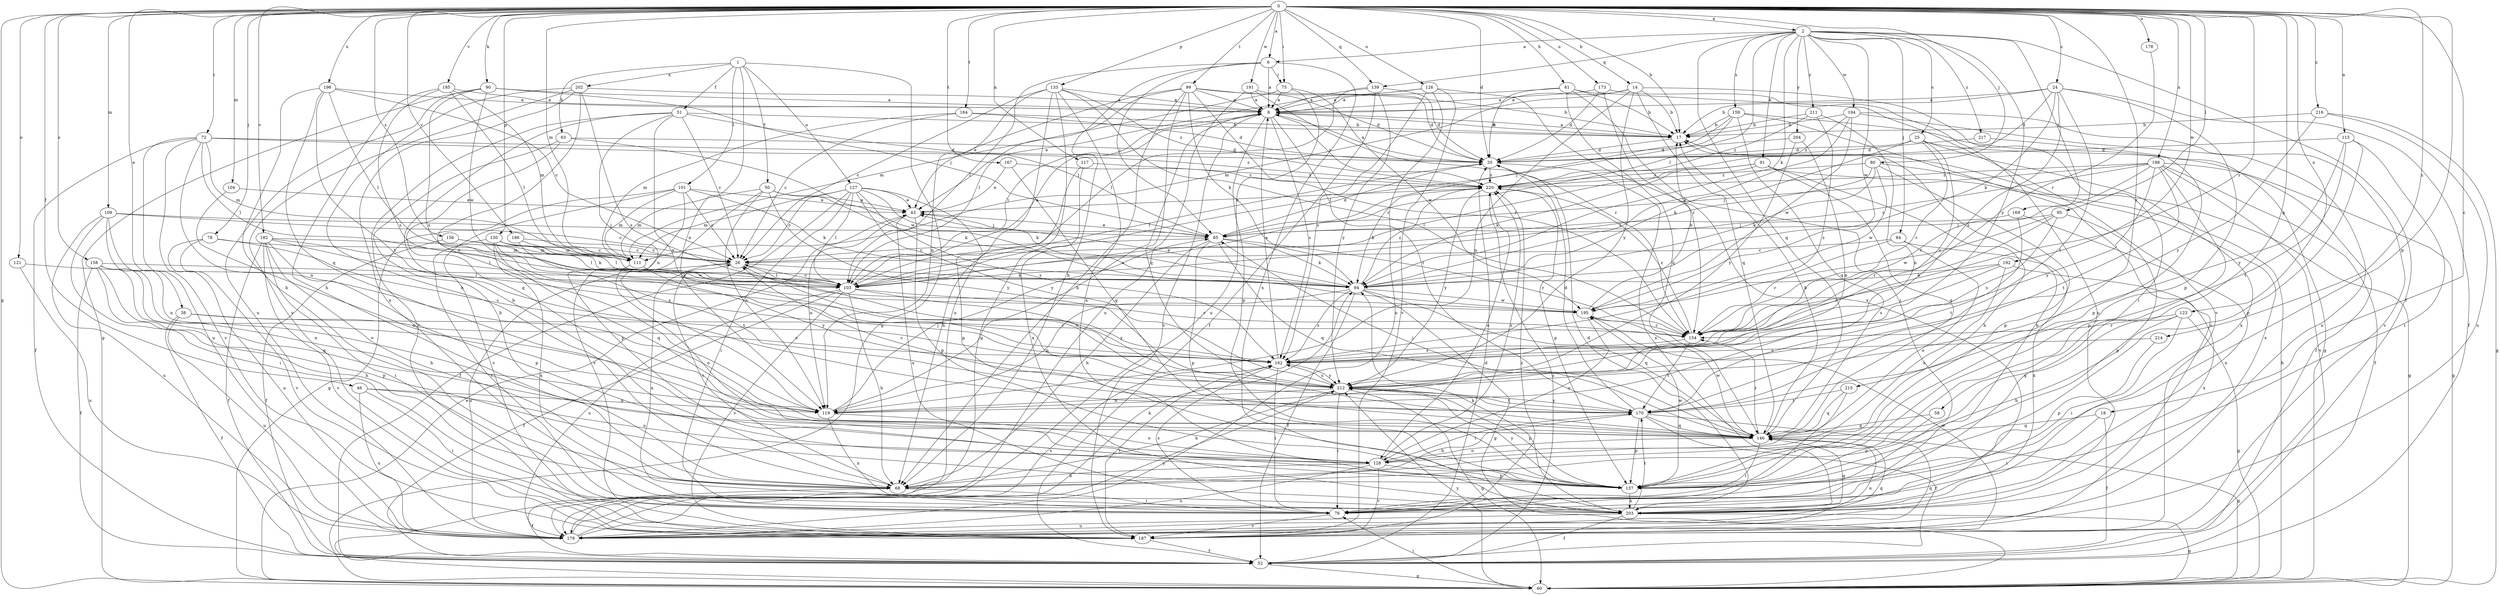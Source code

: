strict digraph  {
0;
1;
2;
6;
8;
14;
17;
18;
24;
25;
26;
35;
38;
43;
46;
50;
51;
52;
58;
60;
61;
63;
68;
72;
75;
76;
78;
80;
84;
85;
90;
91;
94;
95;
99;
101;
103;
104;
109;
111;
115;
117;
119;
121;
123;
126;
127;
128;
130;
133;
137;
139;
146;
154;
156;
158;
159;
162;
164;
167;
169;
170;
173;
178;
179;
182;
185;
186;
187;
191;
192;
194;
195;
196;
198;
202;
203;
204;
211;
212;
214;
215;
216;
217;
220;
0 -> 2  [label=a];
0 -> 6  [label=a];
0 -> 14  [label=b];
0 -> 17  [label=b];
0 -> 18  [label=c];
0 -> 24  [label=c];
0 -> 35  [label=d];
0 -> 38  [label=e];
0 -> 46  [label=f];
0 -> 58  [label=g];
0 -> 60  [label=g];
0 -> 61  [label=h];
0 -> 72  [label=i];
0 -> 75  [label=i];
0 -> 78  [label=j];
0 -> 80  [label=j];
0 -> 90  [label=k];
0 -> 95  [label=l];
0 -> 99  [label=l];
0 -> 104  [label=m];
0 -> 109  [label=m];
0 -> 111  [label=m];
0 -> 115  [label=n];
0 -> 117  [label=n];
0 -> 121  [label=o];
0 -> 123  [label=o];
0 -> 126  [label=o];
0 -> 130  [label=p];
0 -> 133  [label=p];
0 -> 137  [label=p];
0 -> 139  [label=q];
0 -> 154  [label=r];
0 -> 156  [label=s];
0 -> 158  [label=s];
0 -> 164  [label=t];
0 -> 167  [label=t];
0 -> 173  [label=u];
0 -> 178  [label=u];
0 -> 182  [label=v];
0 -> 185  [label=v];
0 -> 186  [label=v];
0 -> 191  [label=w];
0 -> 192  [label=w];
0 -> 196  [label=x];
0 -> 198  [label=x];
0 -> 214  [label=z];
0 -> 215  [label=z];
0 -> 216  [label=z];
1 -> 50  [label=f];
1 -> 51  [label=f];
1 -> 60  [label=g];
1 -> 63  [label=h];
1 -> 101  [label=l];
1 -> 119  [label=n];
1 -> 127  [label=o];
1 -> 202  [label=x];
2 -> 6  [label=a];
2 -> 25  [label=c];
2 -> 52  [label=f];
2 -> 84  [label=j];
2 -> 91  [label=k];
2 -> 94  [label=k];
2 -> 103  [label=l];
2 -> 139  [label=q];
2 -> 146  [label=q];
2 -> 159  [label=s];
2 -> 169  [label=t];
2 -> 194  [label=w];
2 -> 195  [label=w];
2 -> 204  [label=y];
2 -> 211  [label=y];
2 -> 212  [label=y];
2 -> 217  [label=z];
6 -> 8  [label=a];
6 -> 68  [label=h];
6 -> 75  [label=i];
6 -> 85  [label=j];
6 -> 103  [label=l];
6 -> 203  [label=x];
8 -> 17  [label=b];
8 -> 103  [label=l];
8 -> 137  [label=p];
8 -> 162  [label=s];
8 -> 170  [label=t];
8 -> 187  [label=v];
8 -> 220  [label=z];
14 -> 8  [label=a];
14 -> 17  [label=b];
14 -> 76  [label=i];
14 -> 111  [label=m];
14 -> 119  [label=n];
14 -> 146  [label=q];
14 -> 212  [label=y];
17 -> 8  [label=a];
17 -> 35  [label=d];
18 -> 52  [label=f];
18 -> 76  [label=i];
18 -> 146  [label=q];
24 -> 8  [label=a];
24 -> 17  [label=b];
24 -> 35  [label=d];
24 -> 52  [label=f];
24 -> 94  [label=k];
24 -> 137  [label=p];
24 -> 162  [label=s];
24 -> 170  [label=t];
25 -> 35  [label=d];
25 -> 52  [label=f];
25 -> 94  [label=k];
25 -> 154  [label=r];
25 -> 162  [label=s];
25 -> 203  [label=x];
26 -> 94  [label=k];
26 -> 103  [label=l];
26 -> 179  [label=u];
26 -> 203  [label=x];
35 -> 8  [label=a];
35 -> 103  [label=l];
35 -> 203  [label=x];
35 -> 220  [label=z];
38 -> 52  [label=f];
38 -> 154  [label=r];
38 -> 162  [label=s];
38 -> 179  [label=u];
43 -> 85  [label=j];
43 -> 119  [label=n];
43 -> 137  [label=p];
43 -> 203  [label=x];
46 -> 76  [label=i];
46 -> 119  [label=n];
46 -> 128  [label=o];
46 -> 179  [label=u];
50 -> 43  [label=e];
50 -> 94  [label=k];
50 -> 111  [label=m];
50 -> 119  [label=n];
50 -> 187  [label=v];
50 -> 212  [label=y];
51 -> 17  [label=b];
51 -> 26  [label=c];
51 -> 68  [label=h];
51 -> 85  [label=j];
51 -> 119  [label=n];
51 -> 187  [label=v];
51 -> 212  [label=y];
52 -> 35  [label=d];
52 -> 60  [label=g];
52 -> 220  [label=z];
58 -> 137  [label=p];
58 -> 146  [label=q];
60 -> 17  [label=b];
60 -> 43  [label=e];
60 -> 76  [label=i];
60 -> 212  [label=y];
61 -> 8  [label=a];
61 -> 17  [label=b];
61 -> 35  [label=d];
61 -> 76  [label=i];
61 -> 146  [label=q];
61 -> 187  [label=v];
63 -> 35  [label=d];
63 -> 68  [label=h];
63 -> 146  [label=q];
63 -> 195  [label=w];
68 -> 26  [label=c];
68 -> 52  [label=f];
68 -> 76  [label=i];
72 -> 35  [label=d];
72 -> 52  [label=f];
72 -> 103  [label=l];
72 -> 111  [label=m];
72 -> 119  [label=n];
72 -> 179  [label=u];
72 -> 187  [label=v];
72 -> 220  [label=z];
75 -> 8  [label=a];
75 -> 111  [label=m];
75 -> 179  [label=u];
75 -> 195  [label=w];
76 -> 17  [label=b];
76 -> 162  [label=s];
76 -> 187  [label=v];
78 -> 111  [label=m];
78 -> 162  [label=s];
78 -> 179  [label=u];
78 -> 187  [label=v];
80 -> 94  [label=k];
80 -> 103  [label=l];
80 -> 137  [label=p];
80 -> 195  [label=w];
80 -> 203  [label=x];
80 -> 220  [label=z];
84 -> 26  [label=c];
84 -> 128  [label=o];
84 -> 154  [label=r];
84 -> 203  [label=x];
85 -> 26  [label=c];
85 -> 35  [label=d];
85 -> 43  [label=e];
85 -> 68  [label=h];
85 -> 94  [label=k];
85 -> 137  [label=p];
85 -> 146  [label=q];
85 -> 154  [label=r];
90 -> 8  [label=a];
90 -> 60  [label=g];
90 -> 85  [label=j];
90 -> 162  [label=s];
90 -> 179  [label=u];
90 -> 195  [label=w];
91 -> 60  [label=g];
91 -> 68  [label=h];
91 -> 94  [label=k];
91 -> 103  [label=l];
91 -> 146  [label=q];
91 -> 220  [label=z];
94 -> 43  [label=e];
94 -> 52  [label=f];
94 -> 60  [label=g];
94 -> 119  [label=n];
94 -> 146  [label=q];
94 -> 162  [label=s];
94 -> 195  [label=w];
94 -> 220  [label=z];
95 -> 85  [label=j];
95 -> 137  [label=p];
95 -> 154  [label=r];
95 -> 162  [label=s];
95 -> 195  [label=w];
99 -> 8  [label=a];
99 -> 17  [label=b];
99 -> 35  [label=d];
99 -> 43  [label=e];
99 -> 68  [label=h];
99 -> 94  [label=k];
99 -> 103  [label=l];
99 -> 146  [label=q];
99 -> 154  [label=r];
101 -> 26  [label=c];
101 -> 43  [label=e];
101 -> 60  [label=g];
101 -> 94  [label=k];
101 -> 111  [label=m];
101 -> 137  [label=p];
101 -> 187  [label=v];
103 -> 8  [label=a];
103 -> 26  [label=c];
103 -> 52  [label=f];
103 -> 68  [label=h];
103 -> 154  [label=r];
103 -> 179  [label=u];
103 -> 187  [label=v];
103 -> 212  [label=y];
104 -> 43  [label=e];
104 -> 128  [label=o];
109 -> 26  [label=c];
109 -> 76  [label=i];
109 -> 85  [label=j];
109 -> 119  [label=n];
109 -> 128  [label=o];
109 -> 179  [label=u];
111 -> 128  [label=o];
111 -> 212  [label=y];
115 -> 35  [label=d];
115 -> 76  [label=i];
115 -> 137  [label=p];
115 -> 170  [label=t];
115 -> 212  [label=y];
117 -> 68  [label=h];
117 -> 203  [label=x];
117 -> 220  [label=z];
119 -> 8  [label=a];
119 -> 85  [label=j];
119 -> 128  [label=o];
119 -> 203  [label=x];
121 -> 103  [label=l];
121 -> 179  [label=u];
123 -> 60  [label=g];
123 -> 68  [label=h];
123 -> 76  [label=i];
123 -> 146  [label=q];
123 -> 154  [label=r];
126 -> 8  [label=a];
126 -> 43  [label=e];
126 -> 162  [label=s];
126 -> 179  [label=u];
126 -> 187  [label=v];
126 -> 203  [label=x];
127 -> 26  [label=c];
127 -> 43  [label=e];
127 -> 52  [label=f];
127 -> 76  [label=i];
127 -> 94  [label=k];
127 -> 103  [label=l];
127 -> 111  [label=m];
127 -> 137  [label=p];
127 -> 162  [label=s];
127 -> 212  [label=y];
128 -> 68  [label=h];
128 -> 137  [label=p];
128 -> 170  [label=t];
128 -> 179  [label=u];
128 -> 187  [label=v];
128 -> 220  [label=z];
130 -> 26  [label=c];
130 -> 76  [label=i];
130 -> 103  [label=l];
130 -> 111  [label=m];
130 -> 146  [label=q];
130 -> 195  [label=w];
130 -> 203  [label=x];
133 -> 8  [label=a];
133 -> 26  [label=c];
133 -> 60  [label=g];
133 -> 119  [label=n];
133 -> 154  [label=r];
133 -> 179  [label=u];
133 -> 203  [label=x];
133 -> 220  [label=z];
137 -> 195  [label=w];
137 -> 203  [label=x];
137 -> 212  [label=y];
139 -> 8  [label=a];
139 -> 35  [label=d];
139 -> 52  [label=f];
139 -> 103  [label=l];
139 -> 212  [label=y];
146 -> 17  [label=b];
146 -> 76  [label=i];
146 -> 85  [label=j];
146 -> 128  [label=o];
146 -> 154  [label=r];
146 -> 179  [label=u];
146 -> 195  [label=w];
154 -> 162  [label=s];
154 -> 170  [label=t];
154 -> 220  [label=z];
156 -> 52  [label=f];
156 -> 94  [label=k];
156 -> 111  [label=m];
158 -> 52  [label=f];
158 -> 68  [label=h];
158 -> 94  [label=k];
158 -> 119  [label=n];
158 -> 137  [label=p];
158 -> 146  [label=q];
159 -> 17  [label=b];
159 -> 60  [label=g];
159 -> 85  [label=j];
159 -> 103  [label=l];
159 -> 146  [label=q];
159 -> 179  [label=u];
162 -> 8  [label=a];
162 -> 76  [label=i];
162 -> 187  [label=v];
162 -> 212  [label=y];
164 -> 17  [label=b];
164 -> 26  [label=c];
164 -> 35  [label=d];
164 -> 111  [label=m];
167 -> 43  [label=e];
167 -> 146  [label=q];
167 -> 220  [label=z];
169 -> 85  [label=j];
169 -> 170  [label=t];
169 -> 203  [label=x];
170 -> 26  [label=c];
170 -> 35  [label=d];
170 -> 52  [label=f];
170 -> 60  [label=g];
170 -> 68  [label=h];
170 -> 137  [label=p];
170 -> 146  [label=q];
170 -> 212  [label=y];
173 -> 8  [label=a];
173 -> 35  [label=d];
173 -> 154  [label=r];
173 -> 179  [label=u];
178 -> 154  [label=r];
179 -> 94  [label=k];
179 -> 146  [label=q];
179 -> 162  [label=s];
179 -> 212  [label=y];
182 -> 26  [label=c];
182 -> 52  [label=f];
182 -> 68  [label=h];
182 -> 76  [label=i];
182 -> 103  [label=l];
182 -> 137  [label=p];
182 -> 162  [label=s];
182 -> 187  [label=v];
185 -> 8  [label=a];
185 -> 68  [label=h];
185 -> 103  [label=l];
185 -> 111  [label=m];
185 -> 162  [label=s];
186 -> 26  [label=c];
186 -> 103  [label=l];
186 -> 170  [label=t];
187 -> 52  [label=f];
187 -> 146  [label=q];
187 -> 195  [label=w];
187 -> 220  [label=z];
191 -> 8  [label=a];
191 -> 35  [label=d];
191 -> 154  [label=r];
191 -> 179  [label=u];
192 -> 94  [label=k];
192 -> 128  [label=o];
192 -> 154  [label=r];
192 -> 162  [label=s];
192 -> 203  [label=x];
194 -> 17  [label=b];
194 -> 94  [label=k];
194 -> 179  [label=u];
194 -> 187  [label=v];
194 -> 195  [label=w];
194 -> 220  [label=z];
195 -> 17  [label=b];
195 -> 128  [label=o];
195 -> 154  [label=r];
196 -> 8  [label=a];
196 -> 26  [label=c];
196 -> 68  [label=h];
196 -> 103  [label=l];
196 -> 146  [label=q];
196 -> 170  [label=t];
198 -> 26  [label=c];
198 -> 52  [label=f];
198 -> 60  [label=g];
198 -> 85  [label=j];
198 -> 137  [label=p];
198 -> 154  [label=r];
198 -> 170  [label=t];
198 -> 187  [label=v];
198 -> 212  [label=y];
198 -> 220  [label=z];
202 -> 8  [label=a];
202 -> 68  [label=h];
202 -> 119  [label=n];
202 -> 162  [label=s];
202 -> 187  [label=v];
202 -> 203  [label=x];
203 -> 35  [label=d];
203 -> 52  [label=f];
203 -> 60  [label=g];
203 -> 94  [label=k];
203 -> 146  [label=q];
203 -> 170  [label=t];
203 -> 179  [label=u];
204 -> 35  [label=d];
204 -> 119  [label=n];
204 -> 212  [label=y];
211 -> 17  [label=b];
211 -> 119  [label=n];
211 -> 162  [label=s];
211 -> 220  [label=z];
212 -> 26  [label=c];
212 -> 60  [label=g];
212 -> 68  [label=h];
212 -> 76  [label=i];
212 -> 119  [label=n];
212 -> 137  [label=p];
212 -> 162  [label=s];
212 -> 170  [label=t];
214 -> 137  [label=p];
214 -> 162  [label=s];
215 -> 76  [label=i];
215 -> 146  [label=q];
215 -> 170  [label=t];
216 -> 17  [label=b];
216 -> 60  [label=g];
216 -> 179  [label=u];
216 -> 212  [label=y];
217 -> 35  [label=d];
217 -> 137  [label=p];
220 -> 43  [label=e];
220 -> 94  [label=k];
220 -> 128  [label=o];
220 -> 137  [label=p];
220 -> 212  [label=y];
}
